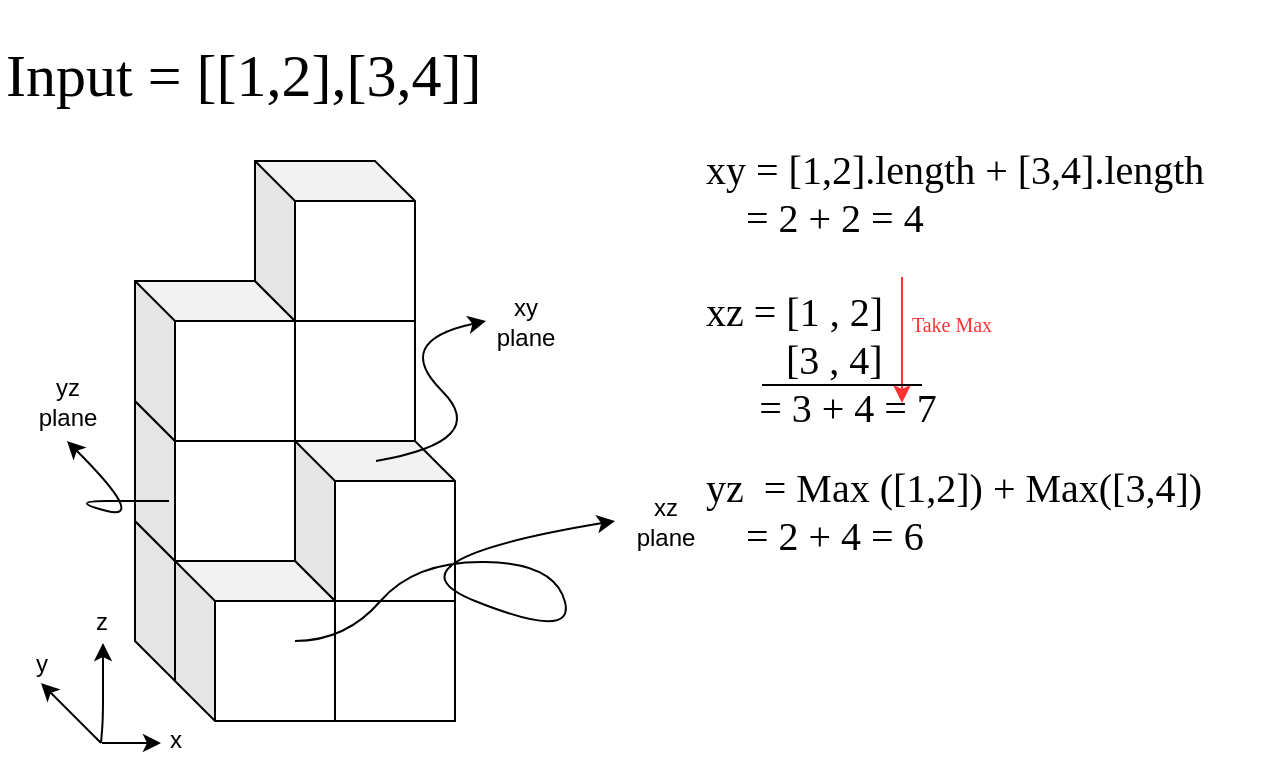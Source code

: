 <mxfile version="11.1.4" type="device"><diagram id="7bcRBXZxA8nwfDgZDsFN" name="第1頁"><mxGraphModel dx="1113" dy="802" grid="1" gridSize="10" guides="1" tooltips="1" connect="1" arrows="1" fold="1" page="1" pageScale="1" pageWidth="827" pageHeight="1169" math="0" shadow="0"><root><mxCell id="0"/><mxCell id="1" parent="0"/><mxCell id="fd6Ekm9dOCALlv6EsbrX-60" value="" style="group" vertex="1" connectable="0" parent="1"><mxGeometry x="108.5" y="101.5" width="640.5" height="379" as="geometry"/></mxCell><mxCell id="fd6Ekm9dOCALlv6EsbrX-46" value="" style="group" vertex="1" connectable="0" parent="fd6Ekm9dOCALlv6EsbrX-60"><mxGeometry width="352.5" height="379" as="geometry"/></mxCell><mxCell id="fd6Ekm9dOCALlv6EsbrX-5" value="&lt;p&gt;&lt;font style=&quot;font-size: 30px&quot;&gt;Input = [[1,2],[3,4]]&lt;/font&gt;&lt;/p&gt;" style="text;html=1;fontFamily=Times New Roman;" vertex="1" parent="fd6Ekm9dOCALlv6EsbrX-46"><mxGeometry x="0.5" width="253" height="60" as="geometry"/></mxCell><mxCell id="fd6Ekm9dOCALlv6EsbrX-33" value="" style="group;imageAspect=0;" vertex="1" connectable="0" parent="fd6Ekm9dOCALlv6EsbrX-46"><mxGeometry x="67" y="80" width="140" height="260" as="geometry"/></mxCell><mxCell id="fd6Ekm9dOCALlv6EsbrX-14" value="" style="group" vertex="1" connectable="0" parent="fd6Ekm9dOCALlv6EsbrX-33"><mxGeometry width="140" height="260" as="geometry"/></mxCell><mxCell id="fd6Ekm9dOCALlv6EsbrX-10" value="" style="shape=cube;whiteSpace=wrap;html=1;boundedLbl=1;backgroundOutline=1;darkOpacity=0.05;darkOpacity2=0.1;aspect=fixed;" vertex="1" parent="fd6Ekm9dOCALlv6EsbrX-14"><mxGeometry x="60" y="180" width="80" height="80" as="geometry"/></mxCell><mxCell id="fd6Ekm9dOCALlv6EsbrX-11" value="" style="shape=cube;whiteSpace=wrap;html=1;boundedLbl=1;backgroundOutline=1;darkOpacity=0.05;darkOpacity2=0.1;aspect=fixed;" vertex="1" parent="fd6Ekm9dOCALlv6EsbrX-14"><mxGeometry x="60" y="120" width="80" height="80" as="geometry"/></mxCell><mxCell id="fd6Ekm9dOCALlv6EsbrX-12" value="" style="shape=cube;whiteSpace=wrap;html=1;boundedLbl=1;backgroundOutline=1;darkOpacity=0.05;darkOpacity2=0.1;aspect=fixed;" vertex="1" parent="fd6Ekm9dOCALlv6EsbrX-14"><mxGeometry x="60" y="60" width="80" height="80" as="geometry"/></mxCell><mxCell id="fd6Ekm9dOCALlv6EsbrX-9" value="" style="shape=cube;whiteSpace=wrap;html=1;boundedLbl=1;backgroundOutline=1;darkOpacity=0.05;darkOpacity2=0.1;aspect=fixed;" vertex="1" parent="fd6Ekm9dOCALlv6EsbrX-14"><mxGeometry y="180" width="80" height="80" as="geometry"/></mxCell><mxCell id="fd6Ekm9dOCALlv6EsbrX-7" value="" style="shape=cube;whiteSpace=wrap;html=1;boundedLbl=1;backgroundOutline=1;darkOpacity=0.05;darkOpacity2=0.1;aspect=fixed;" vertex="1" parent="fd6Ekm9dOCALlv6EsbrX-14"><mxGeometry y="120" width="80" height="80" as="geometry"/></mxCell><mxCell id="fd6Ekm9dOCALlv6EsbrX-8" value="" style="shape=cube;whiteSpace=wrap;html=1;boundedLbl=1;backgroundOutline=1;darkOpacity=0.05;darkOpacity2=0.1;aspect=fixed;size=20;comic=0;shadow=0;" vertex="1" parent="fd6Ekm9dOCALlv6EsbrX-14"><mxGeometry y="60" width="80" height="80" as="geometry"/></mxCell><mxCell id="fd6Ekm9dOCALlv6EsbrX-13" value="" style="shape=cube;whiteSpace=wrap;html=1;boundedLbl=1;backgroundOutline=1;darkOpacity=0.05;darkOpacity2=0.1;aspect=fixed;" vertex="1" parent="fd6Ekm9dOCALlv6EsbrX-14"><mxGeometry x="60" width="80" height="80" as="geometry"/></mxCell><mxCell id="fd6Ekm9dOCALlv6EsbrX-6" value="" style="group" vertex="1" connectable="0" parent="fd6Ekm9dOCALlv6EsbrX-14"><mxGeometry x="20" y="140" width="124" height="140" as="geometry"/></mxCell><mxCell id="fd6Ekm9dOCALlv6EsbrX-1" value="" style="shape=cube;whiteSpace=wrap;html=1;boundedLbl=1;backgroundOutline=1;darkOpacity=0.05;darkOpacity2=0.1;aspect=fixed;" vertex="1" parent="fd6Ekm9dOCALlv6EsbrX-6"><mxGeometry x="60" y="60" width="80" height="80" as="geometry"/></mxCell><mxCell id="fd6Ekm9dOCALlv6EsbrX-3" value="" style="shape=cube;whiteSpace=wrap;html=1;boundedLbl=1;backgroundOutline=1;darkOpacity=0.05;darkOpacity2=0.1;aspect=fixed;" vertex="1" parent="fd6Ekm9dOCALlv6EsbrX-6"><mxGeometry x="60" width="80" height="80" as="geometry"/></mxCell><mxCell id="fd6Ekm9dOCALlv6EsbrX-4" value="" style="shape=cube;whiteSpace=wrap;html=1;boundedLbl=1;backgroundOutline=1;darkOpacity=0.05;darkOpacity2=0.1;aspect=fixed;" vertex="1" parent="fd6Ekm9dOCALlv6EsbrX-6"><mxGeometry y="60" width="80" height="80" as="geometry"/></mxCell><mxCell id="fd6Ekm9dOCALlv6EsbrX-30" value="" style="curved=1;endArrow=classic;html=1;" edge="1" parent="fd6Ekm9dOCALlv6EsbrX-46" source="fd6Ekm9dOCALlv6EsbrX-1"><mxGeometry width="50" height="50" relative="1" as="geometry"><mxPoint x="147" y="330" as="sourcePoint"/><mxPoint x="307" y="260" as="targetPoint"/><Array as="points"><mxPoint x="172.5" y="320"/><mxPoint x="207" y="280"/><mxPoint x="277" y="281"/><mxPoint x="287" y="320"/><mxPoint x="187" y="280"/></Array></mxGeometry></mxCell><mxCell id="fd6Ekm9dOCALlv6EsbrX-35" value="xz plane" style="text;html=1;strokeColor=none;fillColor=none;align=center;verticalAlign=middle;whiteSpace=wrap;rounded=0;shadow=0;comic=0;" vertex="1" parent="fd6Ekm9dOCALlv6EsbrX-46"><mxGeometry x="312.5" y="250" width="40" height="20" as="geometry"/></mxCell><mxCell id="fd6Ekm9dOCALlv6EsbrX-37" value="" style="curved=1;endArrow=classic;html=1;" edge="1" parent="fd6Ekm9dOCALlv6EsbrX-46"><mxGeometry width="50" height="50" relative="1" as="geometry"><mxPoint x="187.5" y="230" as="sourcePoint"/><mxPoint x="242.5" y="160" as="targetPoint"/><Array as="points"><mxPoint x="245.5" y="220"/><mxPoint x="195.5" y="170"/></Array></mxGeometry></mxCell><mxCell id="fd6Ekm9dOCALlv6EsbrX-38" value="xy plane" style="text;html=1;strokeColor=none;fillColor=none;align=center;verticalAlign=middle;whiteSpace=wrap;rounded=0;shadow=0;comic=0;" vertex="1" parent="fd6Ekm9dOCALlv6EsbrX-46"><mxGeometry x="242.5" y="150" width="40" height="20" as="geometry"/></mxCell><mxCell id="fd6Ekm9dOCALlv6EsbrX-39" value="" style="curved=1;endArrow=classic;html=1;" edge="1" parent="fd6Ekm9dOCALlv6EsbrX-46"><mxGeometry width="50" height="50" relative="1" as="geometry"><mxPoint x="84" y="250" as="sourcePoint"/><mxPoint x="33" y="220" as="targetPoint"/><Array as="points"><mxPoint x="83.5" y="250"/><mxPoint x="73" y="250"/><mxPoint x="33" y="250"/><mxPoint x="73" y="260"/></Array></mxGeometry></mxCell><mxCell id="fd6Ekm9dOCALlv6EsbrX-40" value="yz plane" style="text;html=1;strokeColor=none;fillColor=none;align=center;verticalAlign=middle;whiteSpace=wrap;rounded=0;shadow=0;comic=0;" vertex="1" parent="fd6Ekm9dOCALlv6EsbrX-46"><mxGeometry x="13" y="190" width="40" height="20" as="geometry"/></mxCell><mxCell id="fd6Ekm9dOCALlv6EsbrX-28" value="" style="group" vertex="1" connectable="0" parent="fd6Ekm9dOCALlv6EsbrX-46"><mxGeometry y="300" width="107" height="79" as="geometry"/></mxCell><mxCell id="fd6Ekm9dOCALlv6EsbrX-20" value="" style="endArrow=classic;html=1;" edge="1" parent="fd6Ekm9dOCALlv6EsbrX-28"><mxGeometry width="50" height="50" relative="1" as="geometry"><mxPoint x="50.5" y="71" as="sourcePoint"/><mxPoint x="80" y="71" as="targetPoint"/></mxGeometry></mxCell><mxCell id="fd6Ekm9dOCALlv6EsbrX-21" value="" style="endArrow=classic;html=1;" edge="1" parent="fd6Ekm9dOCALlv6EsbrX-28"><mxGeometry width="50" height="50" relative="1" as="geometry"><mxPoint x="50" y="71" as="sourcePoint"/><mxPoint x="20" y="41" as="targetPoint"/></mxGeometry></mxCell><mxCell id="fd6Ekm9dOCALlv6EsbrX-22" value="" style="endArrow=classic;html=1;" edge="1" parent="fd6Ekm9dOCALlv6EsbrX-28"><mxGeometry width="50" height="50" relative="1" as="geometry"><mxPoint x="50" y="71" as="sourcePoint"/><mxPoint x="51" y="21" as="targetPoint"/><Array as="points"><mxPoint x="51" y="59"/></Array></mxGeometry></mxCell><mxCell id="fd6Ekm9dOCALlv6EsbrX-23" value="x" style="text;html=1;strokeColor=none;fillColor=none;align=center;verticalAlign=middle;whiteSpace=wrap;rounded=0;" vertex="1" parent="fd6Ekm9dOCALlv6EsbrX-28"><mxGeometry x="67" y="59" width="40" height="20" as="geometry"/></mxCell><mxCell id="fd6Ekm9dOCALlv6EsbrX-26" value="y" style="text;html=1;strokeColor=none;fillColor=none;align=center;verticalAlign=middle;whiteSpace=wrap;rounded=0;" vertex="1" parent="fd6Ekm9dOCALlv6EsbrX-28"><mxGeometry y="21" width="40" height="20" as="geometry"/></mxCell><mxCell id="fd6Ekm9dOCALlv6EsbrX-27" value="z" style="text;html=1;strokeColor=none;fillColor=none;align=center;verticalAlign=middle;whiteSpace=wrap;rounded=0;" vertex="1" parent="fd6Ekm9dOCALlv6EsbrX-28"><mxGeometry x="30" width="40" height="20" as="geometry"/></mxCell><mxCell id="fd6Ekm9dOCALlv6EsbrX-50" value="xy = [1,2].length + [3,4].length&lt;br&gt;&amp;nbsp; &amp;nbsp; = 2 + 2 = 4" style="text;html=1;strokeColor=none;fillColor=none;align=left;verticalAlign=middle;whiteSpace=wrap;rounded=0;shadow=0;comic=0;fontFamily=Times New Roman;fontSize=20;" vertex="1" parent="fd6Ekm9dOCALlv6EsbrX-60"><mxGeometry x="350.0" y="80" width="290" height="30" as="geometry"/></mxCell><mxCell id="fd6Ekm9dOCALlv6EsbrX-58" value="" style="group" vertex="1" connectable="0" parent="fd6Ekm9dOCALlv6EsbrX-60"><mxGeometry x="350.5" y="138" width="290" height="74" as="geometry"/></mxCell><mxCell id="fd6Ekm9dOCALlv6EsbrX-51" value="xz = [1 , 2]&lt;br&gt;&amp;nbsp; &amp;nbsp; &amp;nbsp; &amp;nbsp; [3 , 4]" style="text;html=1;strokeColor=none;fillColor=none;align=left;verticalAlign=middle;whiteSpace=wrap;rounded=0;shadow=0;comic=0;fontFamily=Times New Roman;fontSize=20;" vertex="1" parent="fd6Ekm9dOCALlv6EsbrX-58"><mxGeometry x="-0.5" y="13" width="290" height="30" as="geometry"/></mxCell><mxCell id="fd6Ekm9dOCALlv6EsbrX-52" value="" style="endArrow=classic;html=1;fontFamily=Times New Roman;fontSize=20;fontColor=#FF3333;strokeColor=#FF3333;" edge="1" parent="fd6Ekm9dOCALlv6EsbrX-58"><mxGeometry width="50" height="50" relative="1" as="geometry"><mxPoint x="100" as="sourcePoint"/><mxPoint x="100" y="63" as="targetPoint"/></mxGeometry></mxCell><mxCell id="fd6Ekm9dOCALlv6EsbrX-53" value="" style="endArrow=none;html=1;fontFamily=Times New Roman;fontSize=20;" edge="1" parent="fd6Ekm9dOCALlv6EsbrX-58"><mxGeometry width="50" height="50" relative="1" as="geometry"><mxPoint x="30" y="54" as="sourcePoint"/><mxPoint x="110" y="54" as="targetPoint"/></mxGeometry></mxCell><mxCell id="fd6Ekm9dOCALlv6EsbrX-54" value="Take Max" style="text;html=1;strokeColor=none;fillColor=none;align=center;verticalAlign=middle;whiteSpace=wrap;rounded=0;shadow=0;comic=0;fontFamily=Times New Roman;fontSize=10;fontColor=#FF3333;" vertex="1" parent="fd6Ekm9dOCALlv6EsbrX-58"><mxGeometry x="100" y="13" width="50" height="20" as="geometry"/></mxCell><mxCell id="fd6Ekm9dOCALlv6EsbrX-57" value="= 3 + 4 = 7" style="text;html=1;strokeColor=none;fillColor=none;align=center;verticalAlign=middle;whiteSpace=wrap;rounded=0;shadow=0;comic=0;fontFamily=Times New Roman;fontSize=20;fontColor=#000000;" vertex="1" parent="fd6Ekm9dOCALlv6EsbrX-58"><mxGeometry x="18" y="54" width="110" height="20" as="geometry"/></mxCell><mxCell id="fd6Ekm9dOCALlv6EsbrX-59" value="yz&amp;nbsp; = Max ([1,2]) + Max([3,4])&lt;br&gt;&amp;nbsp; &amp;nbsp; = 2 + 4 = 6" style="text;html=1;strokeColor=none;fillColor=none;align=left;verticalAlign=middle;whiteSpace=wrap;rounded=0;shadow=0;comic=0;fontFamily=Times New Roman;fontSize=20;" vertex="1" parent="fd6Ekm9dOCALlv6EsbrX-60"><mxGeometry x="350" y="238" width="290" height="32" as="geometry"/></mxCell></root></mxGraphModel></diagram></mxfile>